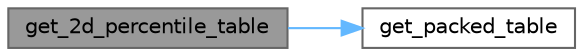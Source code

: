 digraph "get_2d_percentile_table"
{
 // LATEX_PDF_SIZE
  bgcolor="transparent";
  edge [fontname=Helvetica,fontsize=10,labelfontname=Helvetica,labelfontsize=10];
  node [fontname=Helvetica,fontsize=10,shape=box,height=0.2,width=0.4];
  rankdir="LR";
  Node1 [id="Node000001",label="get_2d_percentile_table",height=0.2,width=0.4,color="gray40", fillcolor="grey60", style="filled", fontcolor="black",tooltip="Get the percentile table for 2D block modes."];
  Node1 -> Node2 [id="edge1_Node000001_Node000002",color="steelblue1",style="solid",tooltip=" "];
  Node2 [id="Node000002",label="get_packed_table",height=0.2,width=0.4,color="grey40", fillcolor="white", style="filled",URL="$astcenc__percentile__tables_8cpp.html#ad46153321aa8b7efe0d78a7f6e8a88e9",tooltip="Fetch the packed percentile table for the given 2D block size."];
}

